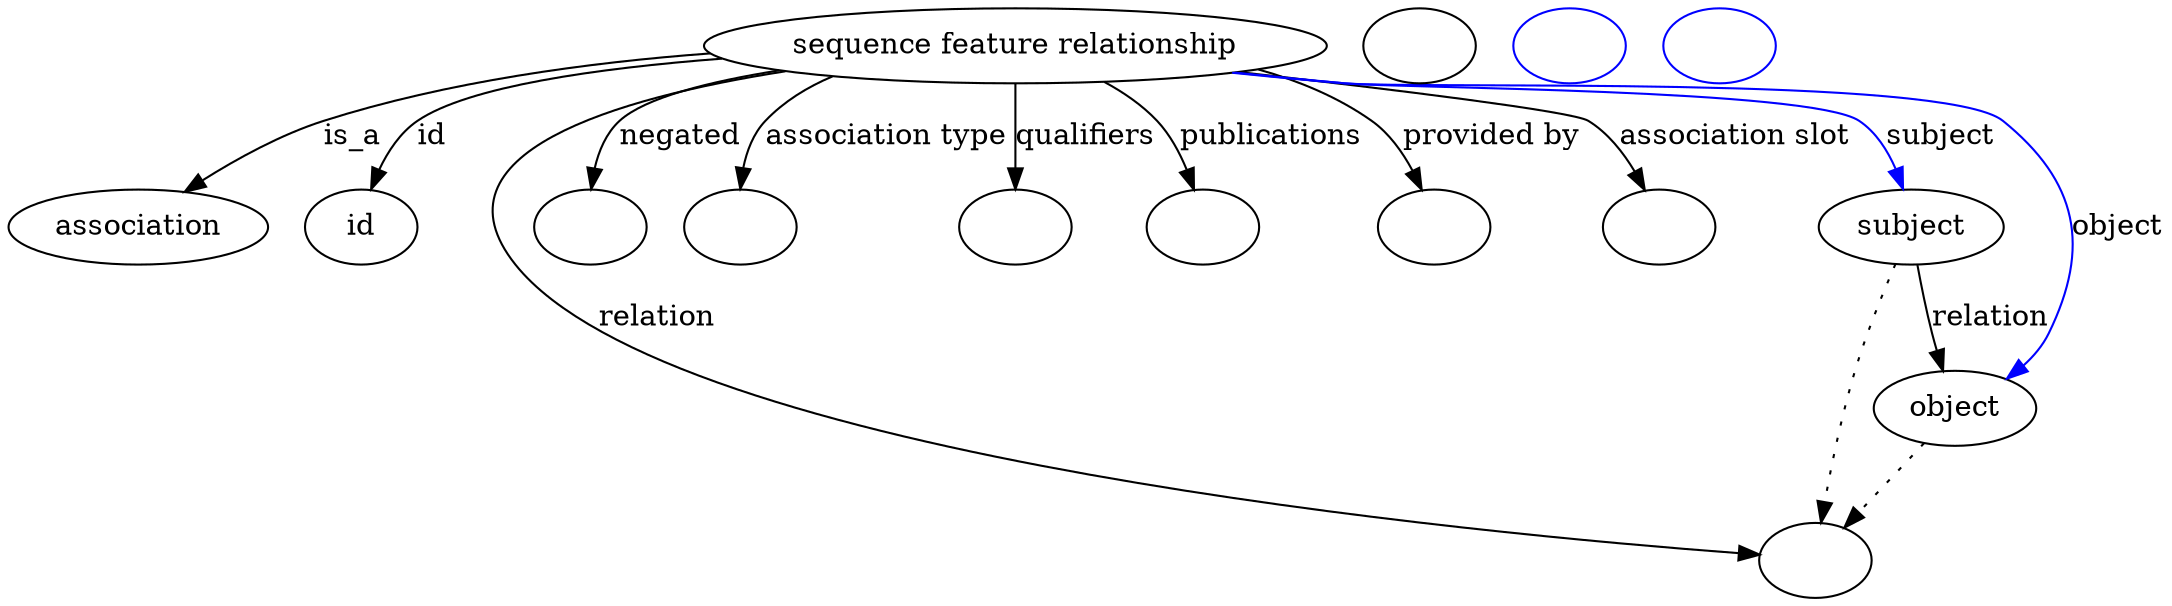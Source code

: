 digraph {
	graph [bb="0,0,871.61,281"];
	node [label="\N"];
	"sequence feature relationship"	 [height=0.5,
		label="sequence feature relationship",
		pos="422.4,263",
		width=3.1453];
	association	 [height=0.5,
		pos="49.402,177",
		width=1.3723];
	"sequence feature relationship" -> association	 [label=is_a,
		lp="145.68,220",
		pos="e,71.106,193.26 321.51,254.8 252.54,248.37 167.71,238.57 133.85,227 114.71,220.46 95.165,209.23 79.704,199.07"];
	id	 [height=0.5,
		pos="143.4,177",
		width=0.75];
	"sequence feature relationship" -> id	 [color=black,
		label=id,
		lp="179.85,220",
		pos="e,149.48,194.63 316.08,256.65 259.5,251.53 196.88,242.52 173.51,227 165.08,221.4 158.65,212.56 153.93,203.86",
		style=solid];
	relation	 [color=black,
		height=0.5,
		label="",
		pos="730.4,18",
		width=0.75];
	"sequence feature relationship" -> relation	 [color=black,
		label=relation,
		lp="277.78,134",
		pos="e,703.55,21.146 338.13,250.93 265.95,236.92 179.24,209.07 217.4,159 276.4,81.599 585.88,36.083 693.49,22.407",
		style=solid];
	negated	 [color=black,
		height=0.5,
		label="",
		pos="253.4,177",
		width=0.75];
	"sequence feature relationship" -> negated	 [color=black,
		label=negated,
		lp="298.17,220",
		pos="e,257.32,195.17 343.4,249.98 314.77,243.95 286.79,236.1 275.87,227 268.93,221.22 264.05,212.86 260.66,204.62",
		style=solid];
	"association type"	 [color=black,
		height=0.5,
		label="",
		pos="325.4,177",
		width=0.75];
	"sequence feature relationship" -> "association type"	 [color=black,
		label="association type",
		lp="374.31,220",
		pos="e,322.05,195.27 355.35,248.27 344.95,243.16 335.41,236.28 328.59,227 324.06,220.83 322.26,213 321.86,205.37",
		style=solid];
	qualifiers	 [color=black,
		height=0.5,
		label="",
		pos="422.4,177",
		width=0.75];
	"sequence feature relationship" -> qualifiers	 [color=black,
		label=qualifiers,
		lp="448.45,220",
		pos="e,422.4,195.21 422.4,244.76 422.4,233.36 422.4,218.43 422.4,205.49",
		style=solid];
	publications	 [color=black,
		height=0.5,
		label="",
		pos="497.4,177",
		width=0.75];
	"sequence feature relationship" -> publications	 [color=black,
		label=publications,
		lp="518.62,220",
		pos="e,492.23,195 454.21,245.62 461.85,240.37 469.49,234.09 475.4,227 480.86,220.44 485.2,212.31 488.54,204.53",
		style=solid];
	"provided by"	 [color=black,
		height=0.5,
		label="",
		pos="588.4,177",
		width=0.75];
	"sequence feature relationship" -> "provided by"	 [color=black,
		label="provided by",
		lp="604.03,220",
		pos="e,581.12,194.69 493.01,248.87 519.47,242.57 545.71,234.83 556.4,227 564.58,221.01 571.2,212.24 576.25,203.7",
		style=solid];
	"association slot"	 [color=black,
		height=0.5,
		label="",
		pos="678.4,177",
		width=0.75];
	"sequence feature relationship" -> "association slot"	 [color=black,
		label="association slot",
		lp="699.37,220",
		pos="e,669.9,194.61 505.94,250.76 565.25,241.82 635.41,230.66 641.4,227 650.8,221.26 658.58,212.15 664.55,203.28",
		style=solid];
	subject	 [height=0.5,
		pos="771.4,177",
		width=0.97656];
	"sequence feature relationship" -> subject	 [color=blue,
		label=subject,
		lp="778.23,220",
		pos="e,767.1,195.25 503.36,250.39 517.04,248.45 531.11,246.57 544.4,245 589.16,239.71 709.16,252.37 746.4,227 754.21,221.68 759.7,213.18 \
763.5,204.68",
		style=solid];
	object	 [height=0.5,
		pos="790.4,91",
		width=0.88096];
	"sequence feature relationship" -> object	 [color=blue,
		label=object,
		lp="854.51,177",
		pos="e,810.73,104.82 502.68,250.26 516.57,248.31 530.89,246.47 544.4,245 572.97,241.9 779.14,243.87 802.4,227 839.58,200.05 846.55,169.19 \
828.4,127 826.01,121.44 822.29,116.33 818.09,111.82",
		style=solid];
	association_id	 [color=black,
		height=0.5,
		label="",
		pos="580.4,263",
		width=0.75];
	subject -> relation	 [pos="e,733.56,35.918 765.08,159.26 760.37,145.63 753.98,126.27 749.4,109 743.83,88.005 738.87,63.934 735.41,45.824",
		style=dotted];
	subject -> object	 [label=relation,
		lp="802.78,134",
		pos="e,786.44,108.92 775.43,158.76 777.99,147.17 781.36,131.93 784.25,118.84"];
	"sequence feature relationship subject"	 [color=blue,
		height=0.5,
		label="",
		pos="652.4,263",
		width=0.75];
	object -> relation	 [pos="e,743.55,33.998 776.79,74.435 768.85,64.781 758.71,52.443 749.94,41.766",
		style=dotted];
	"sequence feature relationship object"	 [color=blue,
		height=0.5,
		label="",
		pos="724.4,263",
		width=0.75];
}
